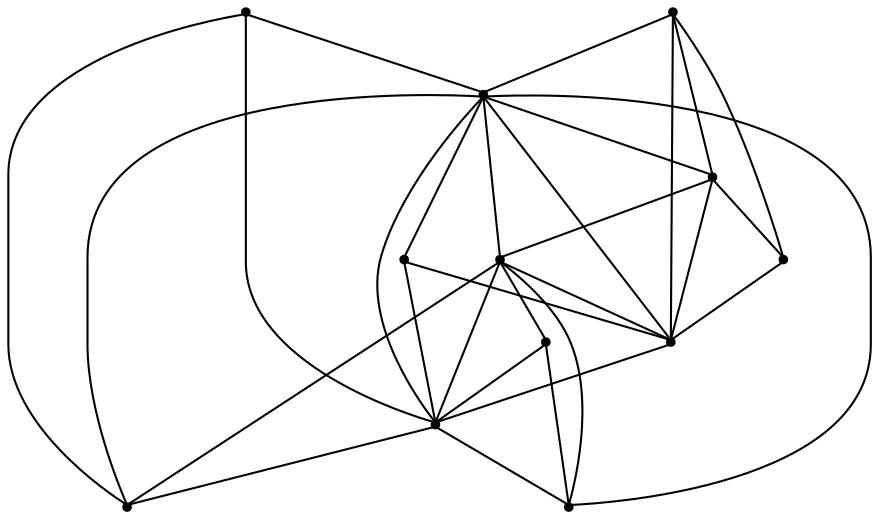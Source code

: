 graph {
  node [shape=point,comment="{\"directed\":false,\"doi\":\"10.1007/978-3-031-22203-0_22\",\"figure\":\"7 (1)\"}"]

  v0 [pos="690.2714460186774,721.8098469856027"]
  v1 [pos="231.36497538883398,827.7130239028136"]
  v2 [pos="654.9710036120722,474.7109549223203"]
  v3 [pos="478.46789339264586,792.4119649304099"]
  v4 [pos="407.8691387914283,510.01201389472396"]
  v5 [pos="337.2693429298709,721.8098469856027"]
  v6 [pos="725.5707756279729,827.7130239028135"]
  v7 [pos="301.96791490279134,439.4110723212268"]
  v8 [pos="584.3712315961714,863.0138285246636"]
  v9 [pos="513.7693532139343,615.9120432238351"]
  v10 [pos="301.96791490279134,580.6109842514313"]
  v11 [pos="231.36497538883395,739.4625384515094"]

  v0 -- v1 [id="-1",pos="690.2714460186774,721.8098469856027 549.0708527779839,863.0097589158072 396.10064751137645,898.3108178882109 231.36497538883398,827.7130239028136"]
  v11 -- v1 [id="-3",pos="231.36497538883395,739.4625384515094 231.36497538883398,827.7130239028136 231.36497538883398,827.7130239028136 231.36497538883398,827.7130239028136"]
  v11 -- v3 [id="-4",pos="231.36497538883395,739.4625384515094 478.46789339264586,792.4119649304099 478.46789339264586,792.4119649304099 478.46789339264586,792.4119649304099"]
  v2 -- v3 [id="-5",pos="654.9710036120722,474.7109549223203 631.4422716491647,568.8456496663805 572.6079148236097,674.7445662118199 478.46789339264586,792.4119649304099"]
  v4 -- v0 [id="-6",pos="407.8691387914283,510.01201389472396 525.5379239795084,533.5446542816153 619.6695755849926,604.1467086387842 690.2714460186774,721.8098469856027"]
  v4 -- v2 [id="-7",pos="407.8691387914283,510.01201389472396 502.0049951810328,462.9467331209412 584.3722808050634,451.1783781230673 654.9710036120722,474.7109549223203"]
  v5 -- v2 [id="-8",pos="337.2693429298709,721.8098469856027 502.0007983454648,698.2772065987112 607.9051460151212,615.9109304401633 654.9710036120722,474.7109549223203"]
  v5 -- v6 [id="-9",pos="337.2693429298709,721.8098469856027 502.0007983454648,745.342487372494 631.4380748135967,780.6434827572593 725.5707756279729,827.7130239028135"]
  v7 -- v2 [id="-10",pos="301.96791490279134,439.4110723212268 466.7035035655356,415.87731915066377 584.3722808050634,427.645737736176 654.9710036120722,474.7109549223203"]
  v0 -- v8 [id="-11",pos="690.2714460186774,721.8098469856027 584.3712315961714,863.0138285246636 584.3712315961714,863.0138285246636 584.3712315961714,863.0138285246636"]
  v0 -- v3 [id="-12",pos="690.2714460186774,721.8098469856027 478.46789339264586,792.4119649304099 478.46789339264586,792.4119649304099 478.46789339264586,792.4119649304099"]
  v0 -- v2 [id="-13",pos="690.2714460186774,721.8098469856027 654.9710036120722,474.7109549223203 654.9710036120722,474.7109549223203 654.9710036120722,474.7109549223203"]
  v0 -- v6 [id="-14",pos="690.2714460186774,721.8098469856027 725.5707756279729,827.7130239028135 725.5707756279729,827.7130239028135 725.5707756279729,827.7130239028135"]
  v8 -- v6 [id="-15",pos="584.3712315961714,863.0138285246636 725.5707756279729,827.7130239028135 725.5707756279729,827.7130239028135 725.5707756279729,827.7130239028135"]
  v8 -- v3 [id="-16",pos="584.3712315961714,863.0138285246636 478.46789339264586,792.4119649304099 478.46789339264586,792.4119649304099 478.46789339264586,792.4119649304099"]
  v9 -- v3 [id="-17",pos="513.7693532139343,615.9120432238351 478.46789339264586,792.4119649304099 478.46789339264586,792.4119649304099 478.46789339264586,792.4119649304099"]
  v9 -- v2 [id="-18",pos="513.7693532139343,615.9120432238351 654.9710036120722,474.7109549223203 654.9710036120722,474.7109549223203 654.9710036120722,474.7109549223203"]
  v3 -- v6 [id="-19",pos="478.46789339264586,792.4119649304099 725.5707756279729,827.7130239028135 725.5707756279729,827.7130239028135 725.5707756279729,827.7130239028135"]
  v3 -- v1 [id="-20",pos="478.46789339264586,792.4119649304099 231.36497538883398,827.7130239028136 231.36497538883398,827.7130239028136 231.36497538883398,827.7130239028136"]
  v10 -- v7 [id="-21",pos="301.96791490279134,580.6109842514313 301.96791490279134,439.4110723212268 301.96791490279134,439.4110723212268 301.96791490279134,439.4110723212268"]
  v10 -- v2 [id="-22",pos="301.96791490279134,580.6109842514313 654.9710036120722,474.7109549223203 654.9710036120722,474.7109549223203 654.9710036120722,474.7109549223203"]
  v10 -- v5 [id="-23",pos="301.96791490279134,580.6109842514313 337.2693429298709,721.8098469856027 337.2693429298709,721.8098469856027 337.2693429298709,721.8098469856027"]
  v10 -- v4 [id="-24",pos="301.96791490279134,580.6109842514313 407.8691387914283,510.01201389472396 407.8691387914283,510.01201389472396 407.8691387914283,510.01201389472396"]
  v4 -- v7 [id="-25",pos="407.8691387914283,510.01201389472396 301.96791490279134,439.4110723212268 301.96791490279134,439.4110723212268 301.96791490279134,439.4110723212268"]
  v5 -- v9 [id="-26",pos="337.2693429298709,721.8098469856027 513.7693532139343,615.9120432238351 513.7693532139343,615.9120432238351 513.7693532139343,615.9120432238351"]
  v5 -- v3 [id="-27",pos="337.2693429298709,721.8098469856027 478.46789339264586,792.4119649304099 478.46789339264586,792.4119649304099 478.46789339264586,792.4119649304099"]
  v5 -- v4 [id="-28",pos="337.2693429298709,721.8098469856027 407.8691387914283,510.01201389472396 407.8691387914283,510.01201389472396 407.8691387914283,510.01201389472396"]
  v5 -- v0 [id="-29",pos="337.2693429298709,721.8098469856027 690.2714460186774,721.8098469856027 690.2714460186774,721.8098469856027 690.2714460186774,721.8098469856027"]
  v5 -- v1 [id="-30",pos="337.2693429298709,721.8098469856027 231.36497538883398,827.7130239028136 231.36497538883398,827.7130239028136 231.36497538883398,827.7130239028136"]
  v11 -- v5 [id="-2",pos="231.36497538883395,739.4625384515094 337.2693429298709,721.8098469856027 337.2693429298709,721.8098469856027 337.2693429298709,721.8098469856027"]
}